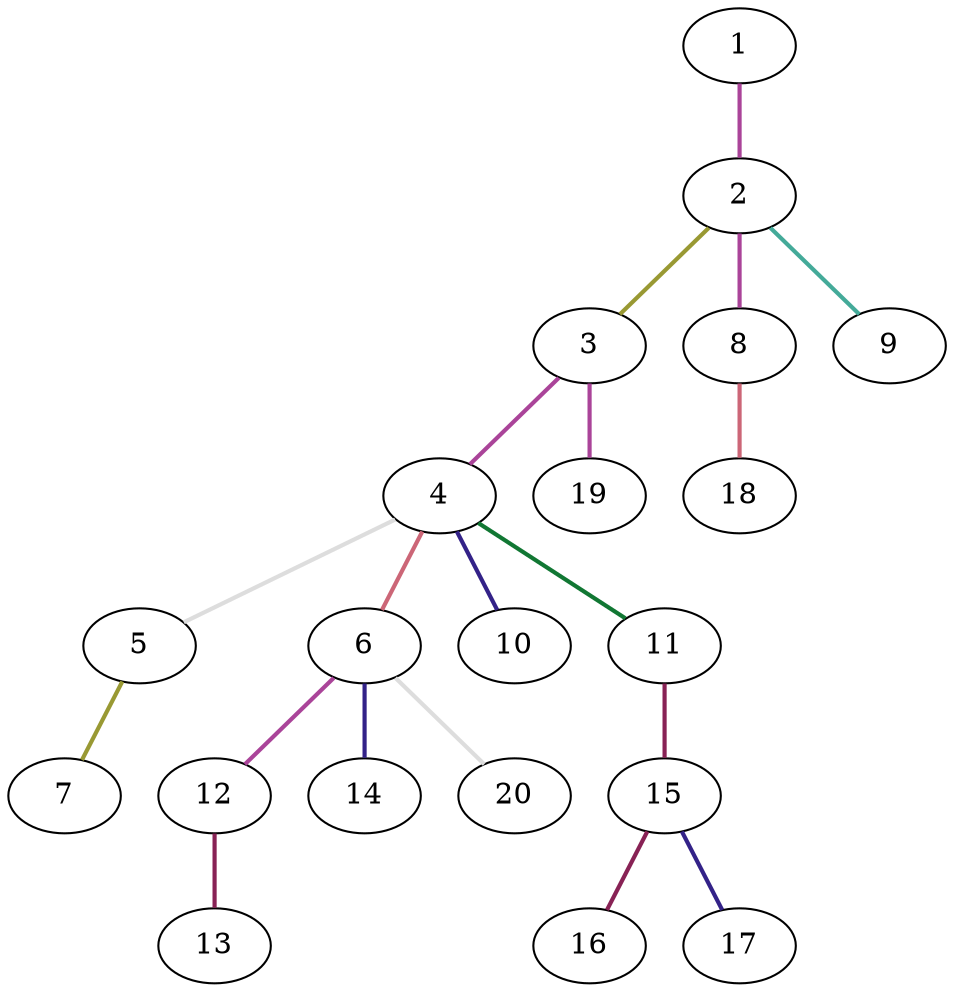 graph {
	graph [rankdir=BT]
	1
	2
	2 -- 1 [color="#AA4499" style=bold]
	3
	3 -- 2 [color="#999933" style=bold]
	4
	4 -- 3 [color="#AA4499" style=bold]
	5
	5 -- 4 [color="#DDDDDD" style=bold]
	6
	6 -- 4 [color="#CC6677" style=bold]
	7
	7 -- 5 [color="#999933" style=bold]
	8
	8 -- 2 [color="#AA4499" style=bold]
	9
	9 -- 2 [color="#44AA99" style=bold]
	10
	10 -- 4 [color="#332288" style=bold]
	11
	11 -- 4 [color="#117733" style=bold]
	12
	12 -- 6 [color="#AA4499" style=bold]
	13
	13 -- 12 [color="#882255" style=bold]
	14
	14 -- 6 [color="#332288" style=bold]
	15
	15 -- 11 [color="#882255" style=bold]
	16
	16 -- 15 [color="#882255" style=bold]
	17
	17 -- 15 [color="#332288" style=bold]
	18
	18 -- 8 [color="#CC6677" style=bold]
	19
	19 -- 3 [color="#AA4499" style=bold]
	20
	20 -- 6 [color="#DDDDDD" style=bold]
}
